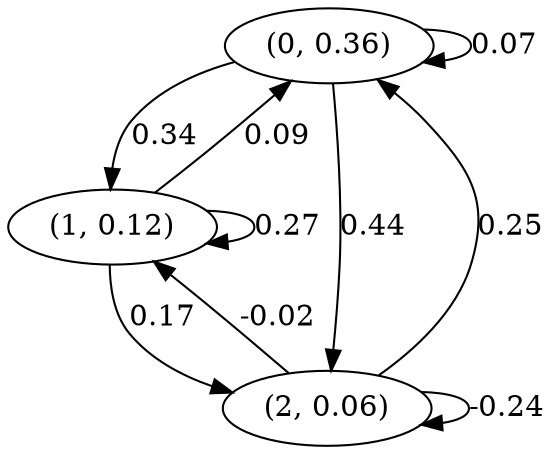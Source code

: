 digraph {
    0 [ label = "(0, 0.36)" ]
    1 [ label = "(1, 0.12)" ]
    2 [ label = "(2, 0.06)" ]
    0 -> 0 [ label = "0.07" ]
    1 -> 1 [ label = "0.27" ]
    2 -> 2 [ label = "-0.24" ]
    1 -> 0 [ label = "0.09" ]
    2 -> 0 [ label = "0.25" ]
    0 -> 1 [ label = "0.34" ]
    2 -> 1 [ label = "-0.02" ]
    0 -> 2 [ label = "0.44" ]
    1 -> 2 [ label = "0.17" ]
}

